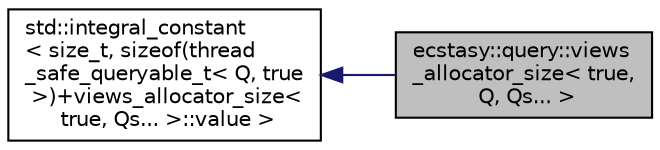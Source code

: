 digraph "ecstasy::query::views_allocator_size&lt; true, Q, Qs... &gt;"
{
 // LATEX_PDF_SIZE
  edge [fontname="Helvetica",fontsize="10",labelfontname="Helvetica",labelfontsize="10"];
  node [fontname="Helvetica",fontsize="10",shape=record];
  rankdir="LR";
  Node1 [label="ecstasy::query::views\l_allocator_size\< true,\l Q, Qs... \>",height=0.2,width=0.4,color="black", fillcolor="grey75", style="filled", fontcolor="black",tooltip="Get the thread safe type of a queryable type."];
  Node2 -> Node1 [dir="back",color="midnightblue",fontsize="10",style="solid",fontname="Helvetica"];
  Node2 [label="std::integral_constant\l\< size_t, sizeof(thread\l_safe_queryable_t\< Q, true\l \>)+views_allocator_size\<\l true, Qs... \>::value \>",height=0.2,width=0.4,color="black", fillcolor="white", style="filled",URL="/home/runner/work/ecstasy/ecstasy/doc/external/cppreference-doxygen-web.tag.xml$cpp/types/integral_constant.html",tooltip=" "];
}
